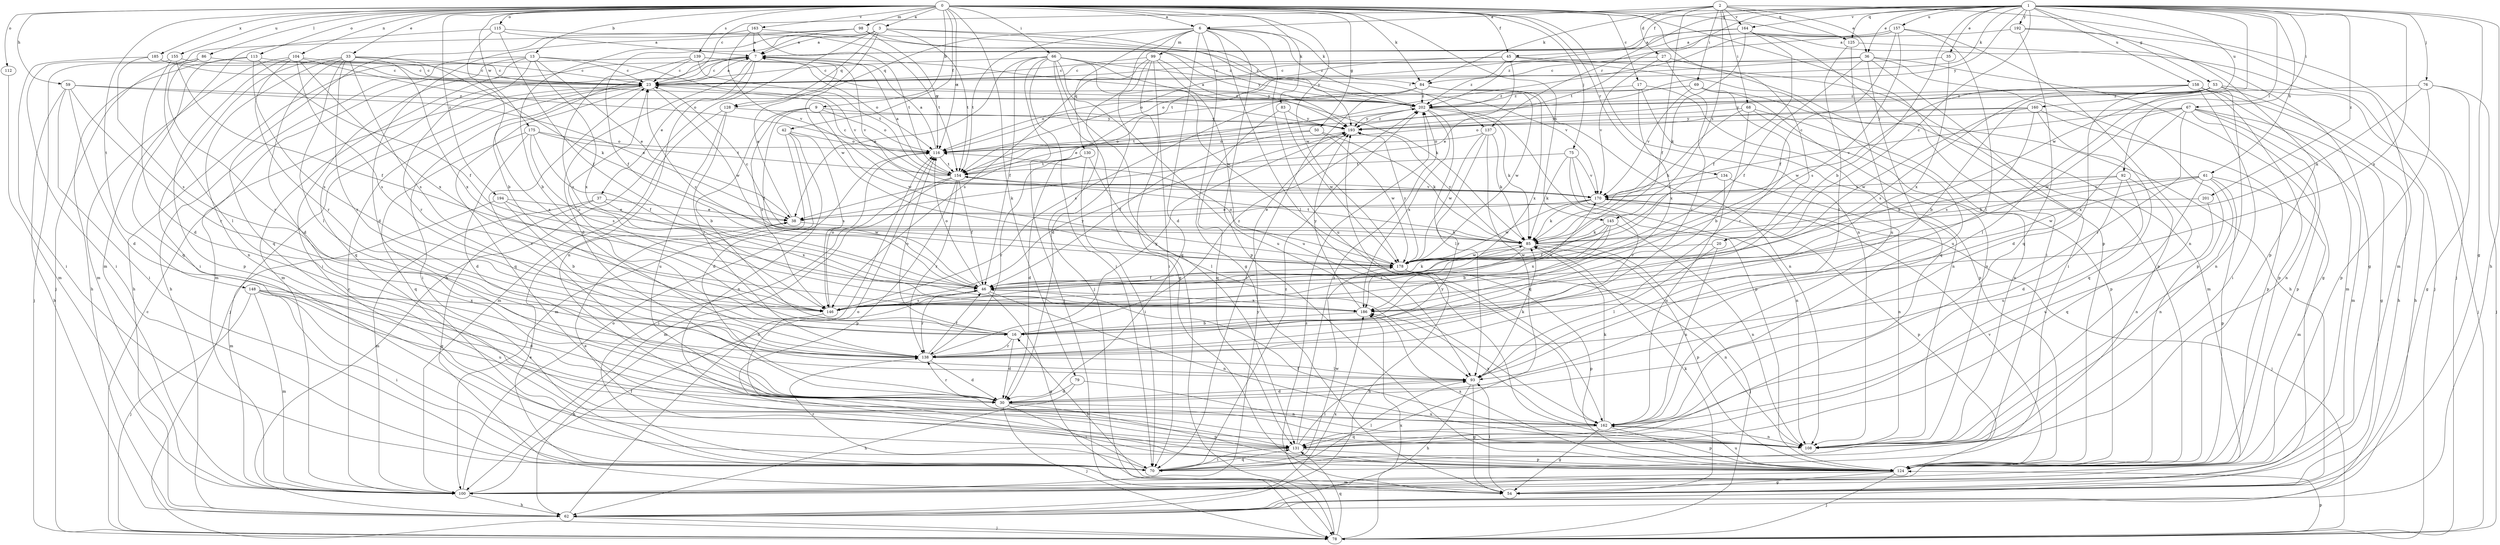 strict digraph  {
0;
1;
2;
3;
6;
7;
9;
13;
16;
17;
20;
23;
27;
30;
33;
35;
36;
37;
38;
42;
45;
46;
50;
53;
54;
59;
61;
62;
66;
67;
68;
69;
70;
75;
76;
78;
79;
83;
84;
85;
86;
92;
93;
98;
99;
100;
104;
108;
112;
113;
115;
116;
124;
125;
128;
130;
131;
134;
137;
138;
139;
145;
146;
148;
154;
155;
157;
158;
160;
162;
163;
164;
170;
175;
178;
185;
186;
192;
193;
194;
201;
202;
0 -> 3  [label=a];
0 -> 6  [label=a];
0 -> 9  [label=b];
0 -> 13  [label=b];
0 -> 17  [label=c];
0 -> 20  [label=c];
0 -> 33  [label=e];
0 -> 42  [label=f];
0 -> 45  [label=f];
0 -> 50  [label=g];
0 -> 59  [label=h];
0 -> 66  [label=i];
0 -> 75  [label=j];
0 -> 79  [label=k];
0 -> 83  [label=k];
0 -> 84  [label=k];
0 -> 86  [label=l];
0 -> 98  [label=m];
0 -> 104  [label=n];
0 -> 108  [label=n];
0 -> 112  [label=o];
0 -> 113  [label=o];
0 -> 115  [label=o];
0 -> 116  [label=o];
0 -> 124  [label=p];
0 -> 125  [label=q];
0 -> 134  [label=r];
0 -> 139  [label=s];
0 -> 145  [label=s];
0 -> 148  [label=t];
0 -> 155  [label=u];
0 -> 163  [label=v];
0 -> 175  [label=w];
0 -> 178  [label=w];
0 -> 185  [label=x];
0 -> 194  [label=z];
1 -> 16  [label=b];
1 -> 20  [label=c];
1 -> 23  [label=c];
1 -> 35  [label=e];
1 -> 36  [label=e];
1 -> 45  [label=f];
1 -> 53  [label=g];
1 -> 54  [label=g];
1 -> 61  [label=h];
1 -> 62  [label=h];
1 -> 67  [label=i];
1 -> 76  [label=j];
1 -> 84  [label=k];
1 -> 92  [label=l];
1 -> 125  [label=q];
1 -> 137  [label=r];
1 -> 154  [label=t];
1 -> 157  [label=u];
1 -> 158  [label=u];
1 -> 160  [label=u];
1 -> 164  [label=v];
1 -> 178  [label=w];
1 -> 186  [label=x];
1 -> 192  [label=y];
1 -> 193  [label=y];
1 -> 201  [label=z];
2 -> 6  [label=a];
2 -> 27  [label=d];
2 -> 36  [label=e];
2 -> 46  [label=f];
2 -> 68  [label=i];
2 -> 69  [label=i];
2 -> 78  [label=j];
2 -> 84  [label=k];
2 -> 125  [label=q];
2 -> 145  [label=s];
2 -> 164  [label=v];
3 -> 7  [label=a];
3 -> 16  [label=b];
3 -> 46  [label=f];
3 -> 62  [label=h];
3 -> 128  [label=q];
3 -> 137  [label=r];
3 -> 154  [label=t];
3 -> 178  [label=w];
3 -> 193  [label=y];
6 -> 30  [label=d];
6 -> 54  [label=g];
6 -> 78  [label=j];
6 -> 84  [label=k];
6 -> 93  [label=l];
6 -> 99  [label=m];
6 -> 124  [label=p];
6 -> 128  [label=q];
6 -> 130  [label=q];
6 -> 154  [label=t];
6 -> 162  [label=u];
6 -> 202  [label=z];
7 -> 23  [label=c];
7 -> 30  [label=d];
7 -> 37  [label=e];
7 -> 100  [label=m];
7 -> 108  [label=n];
7 -> 131  [label=q];
7 -> 170  [label=v];
9 -> 16  [label=b];
9 -> 46  [label=f];
9 -> 116  [label=o];
9 -> 146  [label=s];
9 -> 178  [label=w];
9 -> 193  [label=y];
13 -> 23  [label=c];
13 -> 38  [label=e];
13 -> 62  [label=h];
13 -> 70  [label=i];
13 -> 100  [label=m];
13 -> 138  [label=r];
13 -> 170  [label=v];
13 -> 186  [label=x];
16 -> 23  [label=c];
16 -> 30  [label=d];
16 -> 116  [label=o];
16 -> 138  [label=r];
16 -> 202  [label=z];
17 -> 108  [label=n];
17 -> 124  [label=p];
17 -> 186  [label=x];
17 -> 202  [label=z];
20 -> 93  [label=l];
20 -> 162  [label=u];
20 -> 178  [label=w];
23 -> 7  [label=a];
23 -> 70  [label=i];
23 -> 78  [label=j];
23 -> 131  [label=q];
23 -> 178  [label=w];
23 -> 202  [label=z];
27 -> 23  [label=c];
27 -> 62  [label=h];
27 -> 138  [label=r];
27 -> 170  [label=v];
30 -> 23  [label=c];
30 -> 70  [label=i];
30 -> 78  [label=j];
30 -> 124  [label=p];
30 -> 138  [label=r];
30 -> 162  [label=u];
33 -> 23  [label=c];
33 -> 30  [label=d];
33 -> 70  [label=i];
33 -> 85  [label=k];
33 -> 93  [label=l];
33 -> 108  [label=n];
33 -> 138  [label=r];
33 -> 146  [label=s];
33 -> 186  [label=x];
35 -> 23  [label=c];
35 -> 186  [label=x];
36 -> 23  [label=c];
36 -> 46  [label=f];
36 -> 54  [label=g];
36 -> 70  [label=i];
36 -> 116  [label=o];
36 -> 124  [label=p];
36 -> 131  [label=q];
37 -> 38  [label=e];
37 -> 54  [label=g];
37 -> 100  [label=m];
37 -> 186  [label=x];
38 -> 7  [label=a];
38 -> 85  [label=k];
42 -> 30  [label=d];
42 -> 100  [label=m];
42 -> 108  [label=n];
42 -> 116  [label=o];
42 -> 146  [label=s];
45 -> 23  [label=c];
45 -> 38  [label=e];
45 -> 116  [label=o];
45 -> 124  [label=p];
45 -> 162  [label=u];
45 -> 202  [label=z];
46 -> 23  [label=c];
46 -> 54  [label=g];
46 -> 85  [label=k];
46 -> 108  [label=n];
46 -> 116  [label=o];
46 -> 138  [label=r];
46 -> 146  [label=s];
46 -> 186  [label=x];
50 -> 46  [label=f];
50 -> 85  [label=k];
50 -> 116  [label=o];
50 -> 178  [label=w];
53 -> 16  [label=b];
53 -> 62  [label=h];
53 -> 78  [label=j];
53 -> 93  [label=l];
53 -> 108  [label=n];
53 -> 146  [label=s];
53 -> 178  [label=w];
53 -> 202  [label=z];
54 -> 16  [label=b];
54 -> 38  [label=e];
54 -> 85  [label=k];
54 -> 93  [label=l];
59 -> 30  [label=d];
59 -> 38  [label=e];
59 -> 62  [label=h];
59 -> 70  [label=i];
59 -> 138  [label=r];
59 -> 202  [label=z];
61 -> 85  [label=k];
61 -> 100  [label=m];
61 -> 108  [label=n];
61 -> 124  [label=p];
61 -> 131  [label=q];
61 -> 170  [label=v];
61 -> 178  [label=w];
62 -> 78  [label=j];
62 -> 116  [label=o];
62 -> 186  [label=x];
66 -> 23  [label=c];
66 -> 38  [label=e];
66 -> 46  [label=f];
66 -> 54  [label=g];
66 -> 70  [label=i];
66 -> 78  [label=j];
66 -> 85  [label=k];
66 -> 131  [label=q];
66 -> 162  [label=u];
66 -> 170  [label=v];
66 -> 178  [label=w];
67 -> 54  [label=g];
67 -> 100  [label=m];
67 -> 108  [label=n];
67 -> 124  [label=p];
67 -> 138  [label=r];
67 -> 170  [label=v];
67 -> 178  [label=w];
67 -> 186  [label=x];
67 -> 193  [label=y];
68 -> 16  [label=b];
68 -> 85  [label=k];
68 -> 108  [label=n];
68 -> 124  [label=p];
68 -> 193  [label=y];
69 -> 100  [label=m];
69 -> 108  [label=n];
69 -> 116  [label=o];
69 -> 138  [label=r];
69 -> 170  [label=v];
69 -> 202  [label=z];
70 -> 93  [label=l];
70 -> 131  [label=q];
70 -> 138  [label=r];
70 -> 178  [label=w];
70 -> 202  [label=z];
75 -> 85  [label=k];
75 -> 108  [label=n];
75 -> 138  [label=r];
75 -> 154  [label=t];
75 -> 170  [label=v];
76 -> 54  [label=g];
76 -> 78  [label=j];
76 -> 85  [label=k];
76 -> 124  [label=p];
76 -> 202  [label=z];
78 -> 23  [label=c];
78 -> 124  [label=p];
78 -> 131  [label=q];
78 -> 186  [label=x];
78 -> 202  [label=z];
79 -> 30  [label=d];
79 -> 62  [label=h];
79 -> 108  [label=n];
83 -> 131  [label=q];
83 -> 178  [label=w];
83 -> 193  [label=y];
84 -> 38  [label=e];
84 -> 70  [label=i];
84 -> 108  [label=n];
84 -> 146  [label=s];
84 -> 178  [label=w];
84 -> 186  [label=x];
84 -> 202  [label=z];
85 -> 23  [label=c];
85 -> 78  [label=j];
85 -> 124  [label=p];
85 -> 146  [label=s];
85 -> 154  [label=t];
85 -> 178  [label=w];
85 -> 193  [label=y];
86 -> 23  [label=c];
86 -> 78  [label=j];
86 -> 93  [label=l];
86 -> 138  [label=r];
92 -> 30  [label=d];
92 -> 85  [label=k];
92 -> 108  [label=n];
92 -> 162  [label=u];
92 -> 170  [label=v];
93 -> 30  [label=d];
93 -> 54  [label=g];
93 -> 62  [label=h];
93 -> 85  [label=k];
98 -> 7  [label=a];
98 -> 30  [label=d];
98 -> 116  [label=o];
98 -> 131  [label=q];
98 -> 193  [label=y];
98 -> 202  [label=z];
99 -> 23  [label=c];
99 -> 30  [label=d];
99 -> 70  [label=i];
99 -> 78  [label=j];
99 -> 146  [label=s];
99 -> 162  [label=u];
99 -> 193  [label=y];
100 -> 23  [label=c];
100 -> 46  [label=f];
100 -> 62  [label=h];
100 -> 116  [label=o];
100 -> 193  [label=y];
104 -> 23  [label=c];
104 -> 100  [label=m];
104 -> 116  [label=o];
104 -> 124  [label=p];
104 -> 138  [label=r];
104 -> 146  [label=s];
104 -> 186  [label=x];
108 -> 46  [label=f];
108 -> 193  [label=y];
112 -> 100  [label=m];
113 -> 23  [label=c];
113 -> 46  [label=f];
113 -> 62  [label=h];
113 -> 131  [label=q];
113 -> 146  [label=s];
115 -> 7  [label=a];
115 -> 16  [label=b];
115 -> 46  [label=f];
115 -> 100  [label=m];
115 -> 154  [label=t];
116 -> 7  [label=a];
116 -> 154  [label=t];
124 -> 38  [label=e];
124 -> 54  [label=g];
124 -> 78  [label=j];
124 -> 100  [label=m];
124 -> 116  [label=o];
124 -> 162  [label=u];
124 -> 170  [label=v];
124 -> 186  [label=x];
125 -> 78  [label=j];
125 -> 93  [label=l];
125 -> 162  [label=u];
128 -> 100  [label=m];
128 -> 138  [label=r];
128 -> 162  [label=u];
128 -> 193  [label=y];
130 -> 30  [label=d];
130 -> 70  [label=i];
130 -> 93  [label=l];
130 -> 138  [label=r];
130 -> 154  [label=t];
131 -> 70  [label=i];
131 -> 93  [label=l];
131 -> 124  [label=p];
131 -> 202  [label=z];
134 -> 108  [label=n];
134 -> 162  [label=u];
134 -> 170  [label=v];
137 -> 85  [label=k];
137 -> 116  [label=o];
137 -> 131  [label=q];
137 -> 138  [label=r];
137 -> 178  [label=w];
138 -> 7  [label=a];
138 -> 30  [label=d];
138 -> 46  [label=f];
138 -> 93  [label=l];
138 -> 193  [label=y];
139 -> 23  [label=c];
139 -> 62  [label=h];
139 -> 116  [label=o];
139 -> 146  [label=s];
139 -> 154  [label=t];
139 -> 202  [label=z];
145 -> 16  [label=b];
145 -> 46  [label=f];
145 -> 85  [label=k];
145 -> 108  [label=n];
145 -> 186  [label=x];
146 -> 62  [label=h];
146 -> 116  [label=o];
146 -> 170  [label=v];
146 -> 193  [label=y];
148 -> 30  [label=d];
148 -> 70  [label=i];
148 -> 78  [label=j];
148 -> 100  [label=m];
148 -> 162  [label=u];
148 -> 186  [label=x];
154 -> 7  [label=a];
154 -> 23  [label=c];
154 -> 46  [label=f];
154 -> 70  [label=i];
154 -> 100  [label=m];
154 -> 124  [label=p];
154 -> 138  [label=r];
154 -> 170  [label=v];
155 -> 23  [label=c];
155 -> 30  [label=d];
155 -> 46  [label=f];
155 -> 70  [label=i];
157 -> 7  [label=a];
157 -> 46  [label=f];
157 -> 93  [label=l];
157 -> 108  [label=n];
157 -> 146  [label=s];
157 -> 154  [label=t];
157 -> 202  [label=z];
158 -> 30  [label=d];
158 -> 62  [label=h];
158 -> 70  [label=i];
158 -> 100  [label=m];
158 -> 124  [label=p];
158 -> 193  [label=y];
158 -> 202  [label=z];
160 -> 116  [label=o];
160 -> 124  [label=p];
160 -> 131  [label=q];
160 -> 146  [label=s];
160 -> 178  [label=w];
160 -> 193  [label=y];
162 -> 54  [label=g];
162 -> 85  [label=k];
162 -> 108  [label=n];
162 -> 124  [label=p];
162 -> 131  [label=q];
162 -> 186  [label=x];
163 -> 7  [label=a];
163 -> 78  [label=j];
163 -> 154  [label=t];
163 -> 170  [label=v];
163 -> 202  [label=z];
164 -> 7  [label=a];
164 -> 46  [label=f];
164 -> 54  [label=g];
164 -> 70  [label=i];
164 -> 85  [label=k];
164 -> 154  [label=t];
170 -> 38  [label=e];
170 -> 78  [label=j];
170 -> 85  [label=k];
170 -> 124  [label=p];
170 -> 178  [label=w];
175 -> 30  [label=d];
175 -> 46  [label=f];
175 -> 116  [label=o];
175 -> 131  [label=q];
175 -> 146  [label=s];
175 -> 154  [label=t];
178 -> 46  [label=f];
178 -> 62  [label=h];
178 -> 108  [label=n];
178 -> 116  [label=o];
178 -> 124  [label=p];
178 -> 193  [label=y];
185 -> 23  [label=c];
185 -> 70  [label=i];
185 -> 146  [label=s];
185 -> 193  [label=y];
186 -> 16  [label=b];
186 -> 193  [label=y];
192 -> 7  [label=a];
192 -> 100  [label=m];
192 -> 124  [label=p];
192 -> 131  [label=q];
193 -> 116  [label=o];
193 -> 202  [label=z];
194 -> 16  [label=b];
194 -> 38  [label=e];
194 -> 100  [label=m];
194 -> 178  [label=w];
201 -> 38  [label=e];
201 -> 162  [label=u];
202 -> 7  [label=a];
202 -> 85  [label=k];
202 -> 93  [label=l];
202 -> 124  [label=p];
202 -> 154  [label=t];
202 -> 186  [label=x];
202 -> 193  [label=y];
}
